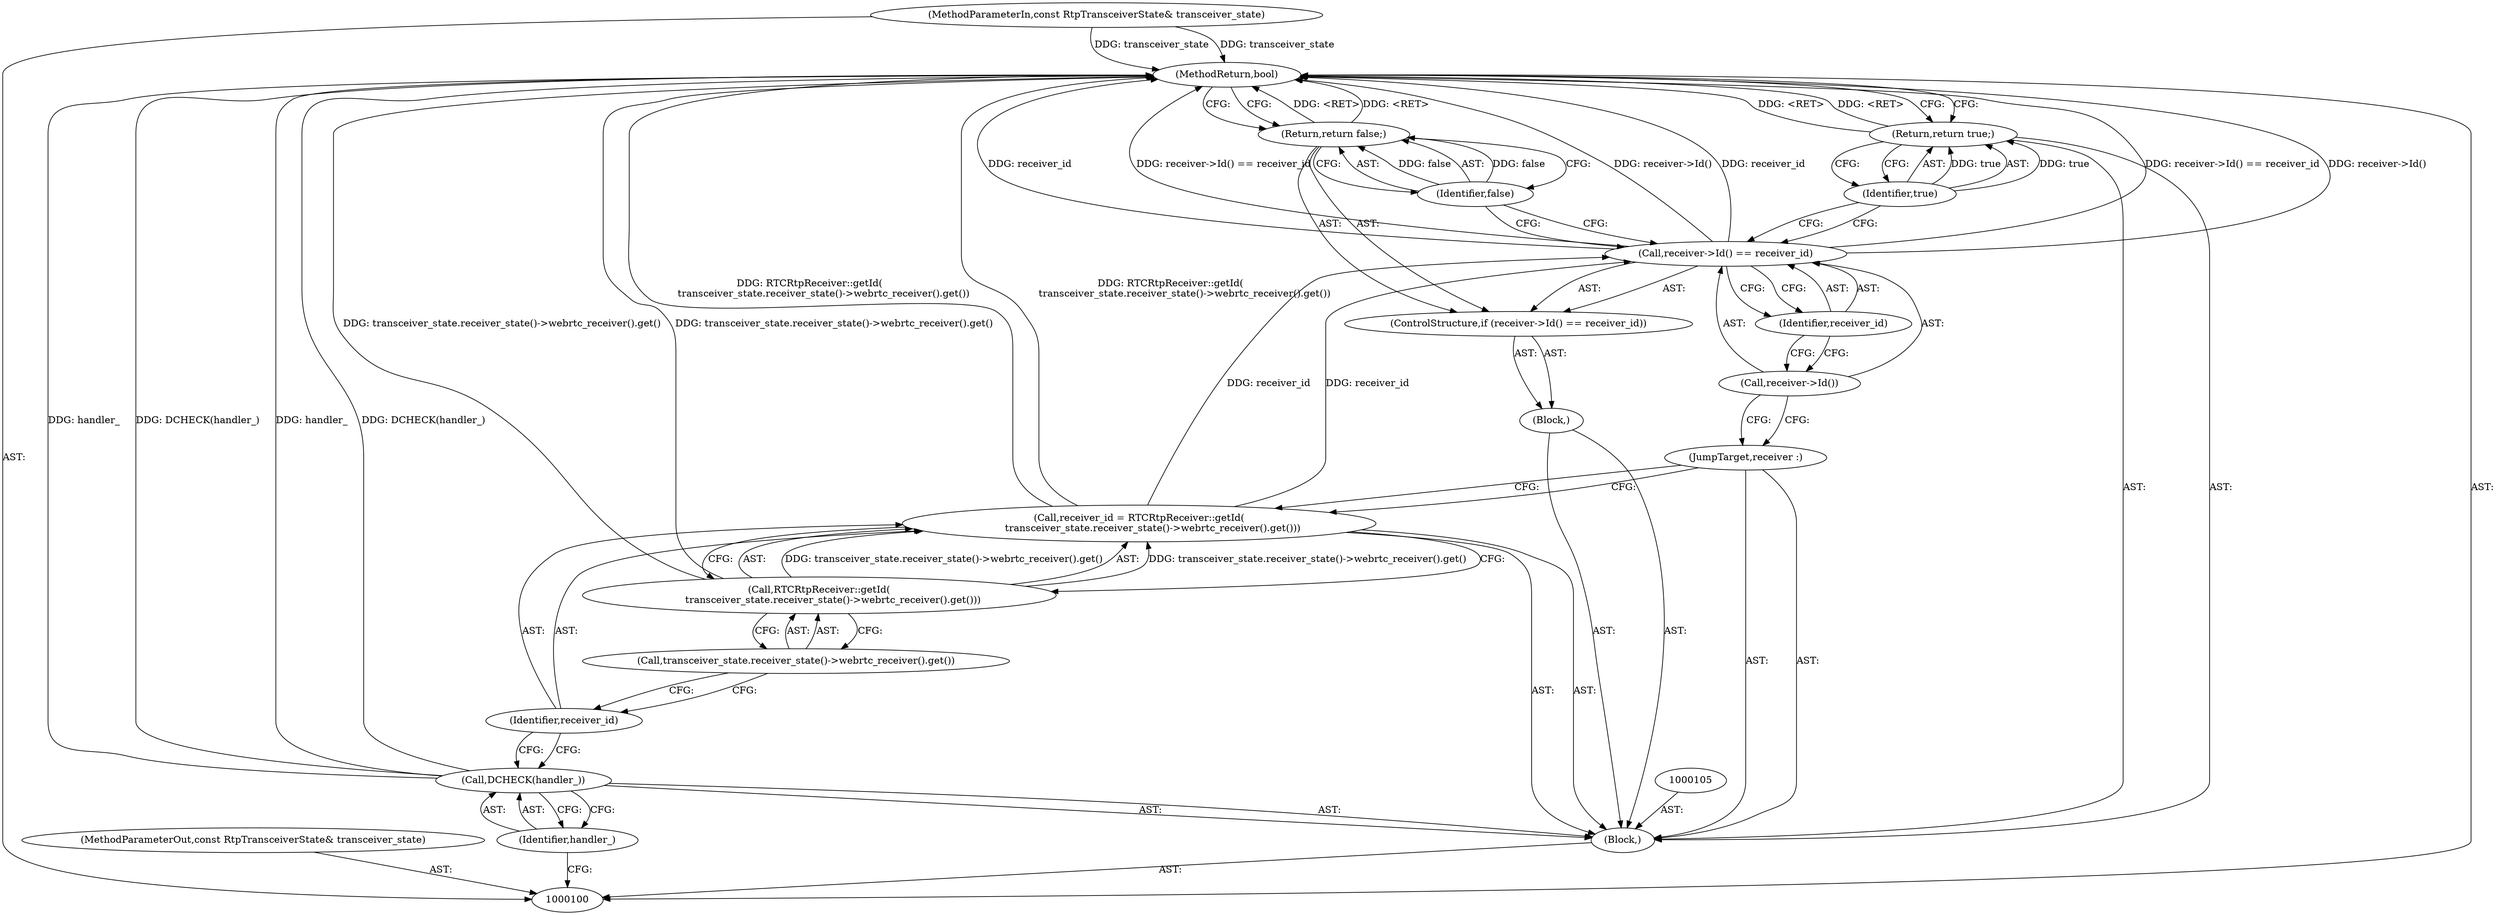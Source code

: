 digraph "0_Chrome_3514a77e7fa2e5b8bfe5d98af22964bbd69d680f_1" {
"1000101" [label="(MethodParameterIn,const RtpTransceiverState& transceiver_state)"];
"1000151" [label="(MethodParameterOut,const RtpTransceiverState& transceiver_state)"];
"1000120" [label="(MethodReturn,bool)"];
"1000102" [label="(Block,)"];
"1000104" [label="(Identifier,handler_)"];
"1000103" [label="(Call,DCHECK(handler_))"];
"1000106" [label="(Call,receiver_id = RTCRtpReceiver::getId(\n         transceiver_state.receiver_state()->webrtc_receiver().get()))"];
"1000107" [label="(Identifier,receiver_id)"];
"1000108" [label="(Call,RTCRtpReceiver::getId(\n         transceiver_state.receiver_state()->webrtc_receiver().get()))"];
"1000109" [label="(Call,transceiver_state.receiver_state()->webrtc_receiver().get())"];
"1000110" [label="(JumpTarget,receiver :)"];
"1000111" [label="(Block,)"];
"1000113" [label="(Call,receiver->Id() == receiver_id)"];
"1000114" [label="(Call,receiver->Id())"];
"1000115" [label="(Identifier,receiver_id)"];
"1000112" [label="(ControlStructure,if (receiver->Id() == receiver_id))"];
"1000117" [label="(Identifier,false)"];
"1000116" [label="(Return,return false;)"];
"1000119" [label="(Identifier,true)"];
"1000118" [label="(Return,return true;)"];
"1000101" -> "1000100"  [label="AST: "];
"1000101" -> "1000120"  [label="DDG: transceiver_state"];
"1000151" -> "1000100"  [label="AST: "];
"1000120" -> "1000100"  [label="AST: "];
"1000120" -> "1000116"  [label="CFG: "];
"1000120" -> "1000118"  [label="CFG: "];
"1000116" -> "1000120"  [label="DDG: <RET>"];
"1000106" -> "1000120"  [label="DDG: RTCRtpReceiver::getId(\n         transceiver_state.receiver_state()->webrtc_receiver().get())"];
"1000103" -> "1000120"  [label="DDG: handler_"];
"1000103" -> "1000120"  [label="DDG: DCHECK(handler_)"];
"1000113" -> "1000120"  [label="DDG: receiver->Id()"];
"1000113" -> "1000120"  [label="DDG: receiver_id"];
"1000113" -> "1000120"  [label="DDG: receiver->Id() == receiver_id"];
"1000101" -> "1000120"  [label="DDG: transceiver_state"];
"1000108" -> "1000120"  [label="DDG: transceiver_state.receiver_state()->webrtc_receiver().get()"];
"1000118" -> "1000120"  [label="DDG: <RET>"];
"1000102" -> "1000100"  [label="AST: "];
"1000103" -> "1000102"  [label="AST: "];
"1000105" -> "1000102"  [label="AST: "];
"1000106" -> "1000102"  [label="AST: "];
"1000110" -> "1000102"  [label="AST: "];
"1000111" -> "1000102"  [label="AST: "];
"1000118" -> "1000102"  [label="AST: "];
"1000104" -> "1000103"  [label="AST: "];
"1000104" -> "1000100"  [label="CFG: "];
"1000103" -> "1000104"  [label="CFG: "];
"1000103" -> "1000102"  [label="AST: "];
"1000103" -> "1000104"  [label="CFG: "];
"1000104" -> "1000103"  [label="AST: "];
"1000107" -> "1000103"  [label="CFG: "];
"1000103" -> "1000120"  [label="DDG: handler_"];
"1000103" -> "1000120"  [label="DDG: DCHECK(handler_)"];
"1000106" -> "1000102"  [label="AST: "];
"1000106" -> "1000108"  [label="CFG: "];
"1000107" -> "1000106"  [label="AST: "];
"1000108" -> "1000106"  [label="AST: "];
"1000110" -> "1000106"  [label="CFG: "];
"1000106" -> "1000120"  [label="DDG: RTCRtpReceiver::getId(\n         transceiver_state.receiver_state()->webrtc_receiver().get())"];
"1000108" -> "1000106"  [label="DDG: transceiver_state.receiver_state()->webrtc_receiver().get()"];
"1000106" -> "1000113"  [label="DDG: receiver_id"];
"1000107" -> "1000106"  [label="AST: "];
"1000107" -> "1000103"  [label="CFG: "];
"1000109" -> "1000107"  [label="CFG: "];
"1000108" -> "1000106"  [label="AST: "];
"1000108" -> "1000109"  [label="CFG: "];
"1000109" -> "1000108"  [label="AST: "];
"1000106" -> "1000108"  [label="CFG: "];
"1000108" -> "1000120"  [label="DDG: transceiver_state.receiver_state()->webrtc_receiver().get()"];
"1000108" -> "1000106"  [label="DDG: transceiver_state.receiver_state()->webrtc_receiver().get()"];
"1000109" -> "1000108"  [label="AST: "];
"1000109" -> "1000107"  [label="CFG: "];
"1000108" -> "1000109"  [label="CFG: "];
"1000110" -> "1000102"  [label="AST: "];
"1000110" -> "1000106"  [label="CFG: "];
"1000114" -> "1000110"  [label="CFG: "];
"1000111" -> "1000102"  [label="AST: "];
"1000112" -> "1000111"  [label="AST: "];
"1000113" -> "1000112"  [label="AST: "];
"1000113" -> "1000115"  [label="CFG: "];
"1000114" -> "1000113"  [label="AST: "];
"1000115" -> "1000113"  [label="AST: "];
"1000117" -> "1000113"  [label="CFG: "];
"1000119" -> "1000113"  [label="CFG: "];
"1000113" -> "1000120"  [label="DDG: receiver->Id()"];
"1000113" -> "1000120"  [label="DDG: receiver_id"];
"1000113" -> "1000120"  [label="DDG: receiver->Id() == receiver_id"];
"1000106" -> "1000113"  [label="DDG: receiver_id"];
"1000114" -> "1000113"  [label="AST: "];
"1000114" -> "1000110"  [label="CFG: "];
"1000115" -> "1000114"  [label="CFG: "];
"1000115" -> "1000113"  [label="AST: "];
"1000115" -> "1000114"  [label="CFG: "];
"1000113" -> "1000115"  [label="CFG: "];
"1000112" -> "1000111"  [label="AST: "];
"1000113" -> "1000112"  [label="AST: "];
"1000116" -> "1000112"  [label="AST: "];
"1000117" -> "1000116"  [label="AST: "];
"1000117" -> "1000113"  [label="CFG: "];
"1000116" -> "1000117"  [label="CFG: "];
"1000117" -> "1000116"  [label="DDG: false"];
"1000116" -> "1000112"  [label="AST: "];
"1000116" -> "1000117"  [label="CFG: "];
"1000117" -> "1000116"  [label="AST: "];
"1000120" -> "1000116"  [label="CFG: "];
"1000116" -> "1000120"  [label="DDG: <RET>"];
"1000117" -> "1000116"  [label="DDG: false"];
"1000119" -> "1000118"  [label="AST: "];
"1000119" -> "1000113"  [label="CFG: "];
"1000118" -> "1000119"  [label="CFG: "];
"1000119" -> "1000118"  [label="DDG: true"];
"1000118" -> "1000102"  [label="AST: "];
"1000118" -> "1000119"  [label="CFG: "];
"1000119" -> "1000118"  [label="AST: "];
"1000120" -> "1000118"  [label="CFG: "];
"1000118" -> "1000120"  [label="DDG: <RET>"];
"1000119" -> "1000118"  [label="DDG: true"];
}
